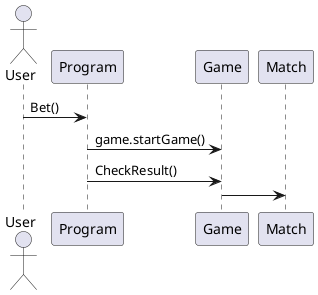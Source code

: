 ﻿@startuml
'' SequenceDiagram

actor User

User -> Program: Bet()
Program -> Game: game.startGame()
Program -> Game: CheckResult()
Game -> Match: 
@enduml